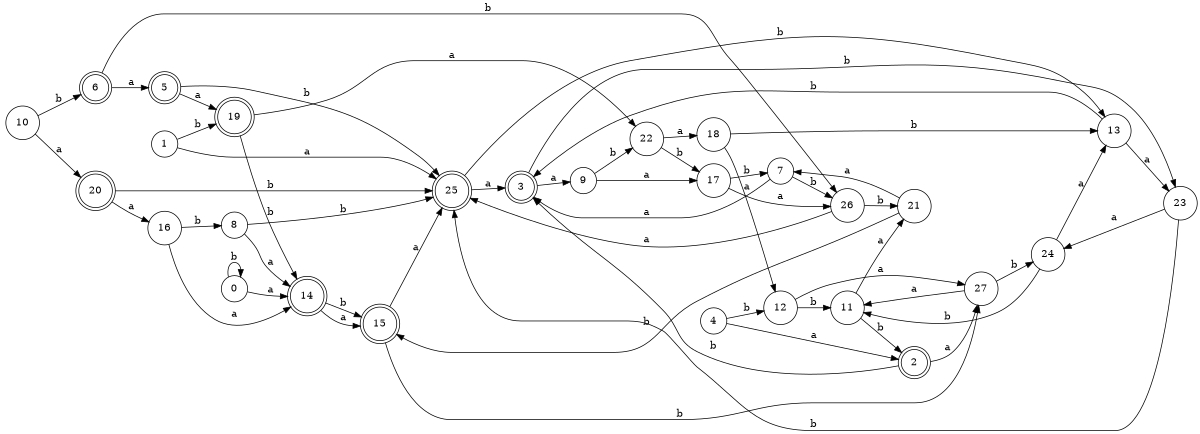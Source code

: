 digraph n23_3 {
__start0 [label="" shape="none"];

rankdir=LR;
size="8,5";

s0 [style="filled", color="black", fillcolor="white" shape="circle", label="0"];
s1 [style="filled", color="black", fillcolor="white" shape="circle", label="1"];
s2 [style="rounded,filled", color="black", fillcolor="white" shape="doublecircle", label="2"];
s3 [style="rounded,filled", color="black", fillcolor="white" shape="doublecircle", label="3"];
s4 [style="filled", color="black", fillcolor="white" shape="circle", label="4"];
s5 [style="rounded,filled", color="black", fillcolor="white" shape="doublecircle", label="5"];
s6 [style="rounded,filled", color="black", fillcolor="white" shape="doublecircle", label="6"];
s7 [style="filled", color="black", fillcolor="white" shape="circle", label="7"];
s8 [style="filled", color="black", fillcolor="white" shape="circle", label="8"];
s9 [style="filled", color="black", fillcolor="white" shape="circle", label="9"];
s10 [style="filled", color="black", fillcolor="white" shape="circle", label="10"];
s11 [style="filled", color="black", fillcolor="white" shape="circle", label="11"];
s12 [style="filled", color="black", fillcolor="white" shape="circle", label="12"];
s13 [style="filled", color="black", fillcolor="white" shape="circle", label="13"];
s14 [style="rounded,filled", color="black", fillcolor="white" shape="doublecircle", label="14"];
s15 [style="rounded,filled", color="black", fillcolor="white" shape="doublecircle", label="15"];
s16 [style="filled", color="black", fillcolor="white" shape="circle", label="16"];
s17 [style="filled", color="black", fillcolor="white" shape="circle", label="17"];
s18 [style="filled", color="black", fillcolor="white" shape="circle", label="18"];
s19 [style="rounded,filled", color="black", fillcolor="white" shape="doublecircle", label="19"];
s20 [style="rounded,filled", color="black", fillcolor="white" shape="doublecircle", label="20"];
s21 [style="filled", color="black", fillcolor="white" shape="circle", label="21"];
s22 [style="filled", color="black", fillcolor="white" shape="circle", label="22"];
s23 [style="filled", color="black", fillcolor="white" shape="circle", label="23"];
s24 [style="filled", color="black", fillcolor="white" shape="circle", label="24"];
s25 [style="rounded,filled", color="black", fillcolor="white" shape="doublecircle", label="25"];
s26 [style="filled", color="black", fillcolor="white" shape="circle", label="26"];
s27 [style="filled", color="black", fillcolor="white" shape="circle", label="27"];
s0 -> s14 [label="a"];
s0 -> s0 [label="b"];
s1 -> s25 [label="a"];
s1 -> s19 [label="b"];
s2 -> s27 [label="a"];
s2 -> s3 [label="b"];
s3 -> s9 [label="a"];
s3 -> s23 [label="b"];
s4 -> s2 [label="a"];
s4 -> s12 [label="b"];
s5 -> s19 [label="a"];
s5 -> s25 [label="b"];
s6 -> s5 [label="a"];
s6 -> s26 [label="b"];
s7 -> s3 [label="a"];
s7 -> s26 [label="b"];
s8 -> s14 [label="a"];
s8 -> s25 [label="b"];
s9 -> s17 [label="a"];
s9 -> s22 [label="b"];
s10 -> s20 [label="a"];
s10 -> s6 [label="b"];
s11 -> s21 [label="a"];
s11 -> s2 [label="b"];
s12 -> s27 [label="a"];
s12 -> s11 [label="b"];
s13 -> s23 [label="a"];
s13 -> s3 [label="b"];
s14 -> s15 [label="a"];
s14 -> s15 [label="b"];
s15 -> s25 [label="a"];
s15 -> s27 [label="b"];
s16 -> s14 [label="a"];
s16 -> s8 [label="b"];
s17 -> s26 [label="a"];
s17 -> s7 [label="b"];
s18 -> s12 [label="a"];
s18 -> s13 [label="b"];
s19 -> s22 [label="a"];
s19 -> s14 [label="b"];
s20 -> s16 [label="a"];
s20 -> s25 [label="b"];
s21 -> s7 [label="a"];
s21 -> s15 [label="b"];
s22 -> s18 [label="a"];
s22 -> s17 [label="b"];
s23 -> s24 [label="a"];
s23 -> s25 [label="b"];
s24 -> s13 [label="a"];
s24 -> s11 [label="b"];
s25 -> s3 [label="a"];
s25 -> s13 [label="b"];
s26 -> s25 [label="a"];
s26 -> s21 [label="b"];
s27 -> s11 [label="a"];
s27 -> s24 [label="b"];

}